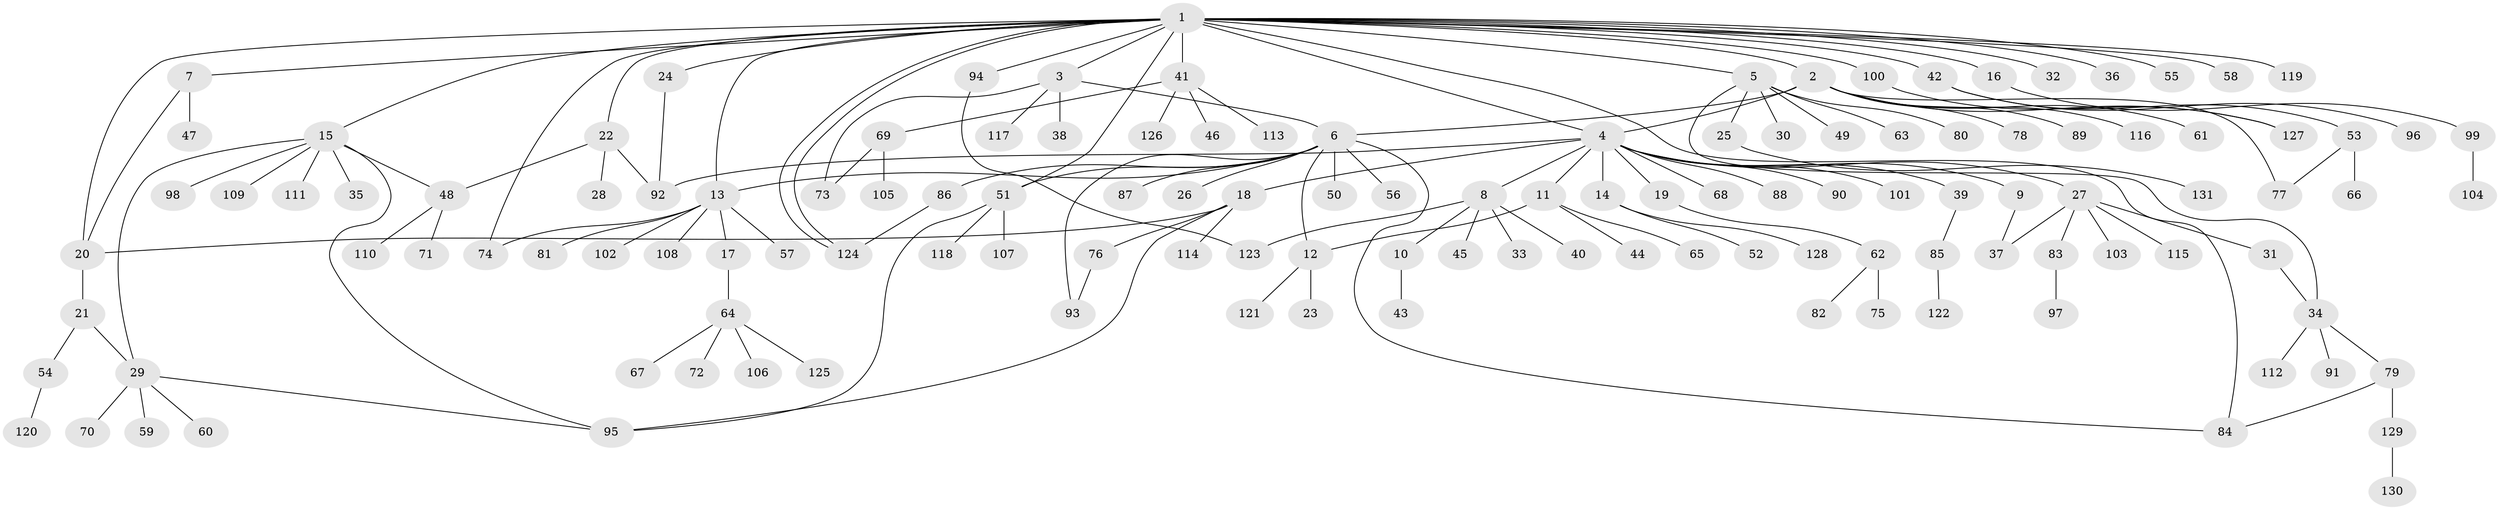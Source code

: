 // coarse degree distribution, {23: 0.010101010101010102, 9: 0.010101010101010102, 4: 0.08080808080808081, 14: 0.010101010101010102, 7: 0.030303030303030304, 11: 0.010101010101010102, 2: 0.18181818181818182, 5: 0.030303030303030304, 3: 0.06060606060606061, 1: 0.5555555555555556, 6: 0.020202020202020204}
// Generated by graph-tools (version 1.1) at 2025/41/03/06/25 10:41:46]
// undirected, 131 vertices, 156 edges
graph export_dot {
graph [start="1"]
  node [color=gray90,style=filled];
  1;
  2;
  3;
  4;
  5;
  6;
  7;
  8;
  9;
  10;
  11;
  12;
  13;
  14;
  15;
  16;
  17;
  18;
  19;
  20;
  21;
  22;
  23;
  24;
  25;
  26;
  27;
  28;
  29;
  30;
  31;
  32;
  33;
  34;
  35;
  36;
  37;
  38;
  39;
  40;
  41;
  42;
  43;
  44;
  45;
  46;
  47;
  48;
  49;
  50;
  51;
  52;
  53;
  54;
  55;
  56;
  57;
  58;
  59;
  60;
  61;
  62;
  63;
  64;
  65;
  66;
  67;
  68;
  69;
  70;
  71;
  72;
  73;
  74;
  75;
  76;
  77;
  78;
  79;
  80;
  81;
  82;
  83;
  84;
  85;
  86;
  87;
  88;
  89;
  90;
  91;
  92;
  93;
  94;
  95;
  96;
  97;
  98;
  99;
  100;
  101;
  102;
  103;
  104;
  105;
  106;
  107;
  108;
  109;
  110;
  111;
  112;
  113;
  114;
  115;
  116;
  117;
  118;
  119;
  120;
  121;
  122;
  123;
  124;
  125;
  126;
  127;
  128;
  129;
  130;
  131;
  1 -- 2;
  1 -- 3;
  1 -- 4;
  1 -- 5;
  1 -- 7;
  1 -- 13;
  1 -- 15;
  1 -- 16;
  1 -- 20;
  1 -- 22;
  1 -- 24;
  1 -- 32;
  1 -- 36;
  1 -- 41;
  1 -- 42;
  1 -- 51;
  1 -- 55;
  1 -- 58;
  1 -- 74;
  1 -- 84;
  1 -- 94;
  1 -- 100;
  1 -- 119;
  1 -- 124;
  1 -- 124;
  2 -- 4;
  2 -- 6;
  2 -- 61;
  2 -- 77;
  2 -- 78;
  2 -- 89;
  2 -- 116;
  2 -- 127;
  3 -- 6;
  3 -- 38;
  3 -- 73;
  3 -- 117;
  4 -- 8;
  4 -- 9;
  4 -- 11;
  4 -- 14;
  4 -- 18;
  4 -- 19;
  4 -- 27;
  4 -- 39;
  4 -- 68;
  4 -- 88;
  4 -- 90;
  4 -- 92;
  4 -- 101;
  5 -- 25;
  5 -- 30;
  5 -- 34;
  5 -- 49;
  5 -- 63;
  5 -- 80;
  6 -- 12;
  6 -- 13;
  6 -- 26;
  6 -- 50;
  6 -- 51;
  6 -- 56;
  6 -- 84;
  6 -- 86;
  6 -- 87;
  6 -- 93;
  7 -- 20;
  7 -- 47;
  8 -- 10;
  8 -- 33;
  8 -- 40;
  8 -- 45;
  8 -- 123;
  9 -- 37;
  10 -- 43;
  11 -- 12;
  11 -- 44;
  11 -- 65;
  12 -- 23;
  12 -- 121;
  13 -- 17;
  13 -- 57;
  13 -- 74;
  13 -- 81;
  13 -- 102;
  13 -- 108;
  14 -- 52;
  14 -- 128;
  15 -- 29;
  15 -- 35;
  15 -- 48;
  15 -- 95;
  15 -- 98;
  15 -- 109;
  15 -- 111;
  16 -- 99;
  17 -- 64;
  18 -- 20;
  18 -- 76;
  18 -- 95;
  18 -- 114;
  19 -- 62;
  20 -- 21;
  21 -- 29;
  21 -- 54;
  22 -- 28;
  22 -- 48;
  22 -- 92;
  24 -- 92;
  25 -- 131;
  27 -- 31;
  27 -- 37;
  27 -- 83;
  27 -- 103;
  27 -- 115;
  29 -- 59;
  29 -- 60;
  29 -- 70;
  29 -- 95;
  31 -- 34;
  34 -- 79;
  34 -- 91;
  34 -- 112;
  39 -- 85;
  41 -- 46;
  41 -- 69;
  41 -- 113;
  41 -- 126;
  42 -- 53;
  42 -- 96;
  48 -- 71;
  48 -- 110;
  51 -- 95;
  51 -- 107;
  51 -- 118;
  53 -- 66;
  53 -- 77;
  54 -- 120;
  62 -- 75;
  62 -- 82;
  64 -- 67;
  64 -- 72;
  64 -- 106;
  64 -- 125;
  69 -- 73;
  69 -- 105;
  76 -- 93;
  79 -- 84;
  79 -- 129;
  83 -- 97;
  85 -- 122;
  86 -- 124;
  94 -- 123;
  99 -- 104;
  100 -- 127;
  129 -- 130;
}
